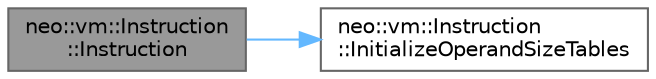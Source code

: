 digraph "neo::vm::Instruction::Instruction"
{
 // LATEX_PDF_SIZE
  bgcolor="transparent";
  edge [fontname=Helvetica,fontsize=10,labelfontname=Helvetica,labelfontsize=10];
  node [fontname=Helvetica,fontsize=10,shape=box,height=0.2,width=0.4];
  rankdir="LR";
  Node1 [id="Node000001",label="neo::vm::Instruction\l::Instruction",height=0.2,width=0.4,color="gray40", fillcolor="grey60", style="filled", fontcolor="black",tooltip="Constructs a new instruction with the specified opcode and operand."];
  Node1 -> Node2 [id="edge1_Node000001_Node000002",color="steelblue1",style="solid",tooltip=" "];
  Node2 [id="Node000002",label="neo::vm::Instruction\l::InitializeOperandSizeTables",height=0.2,width=0.4,color="grey40", fillcolor="white", style="filled",URL="$classneo_1_1vm_1_1_instruction.html#a70bce816fd766a61a88fa71f4d320a18",tooltip=" "];
}
